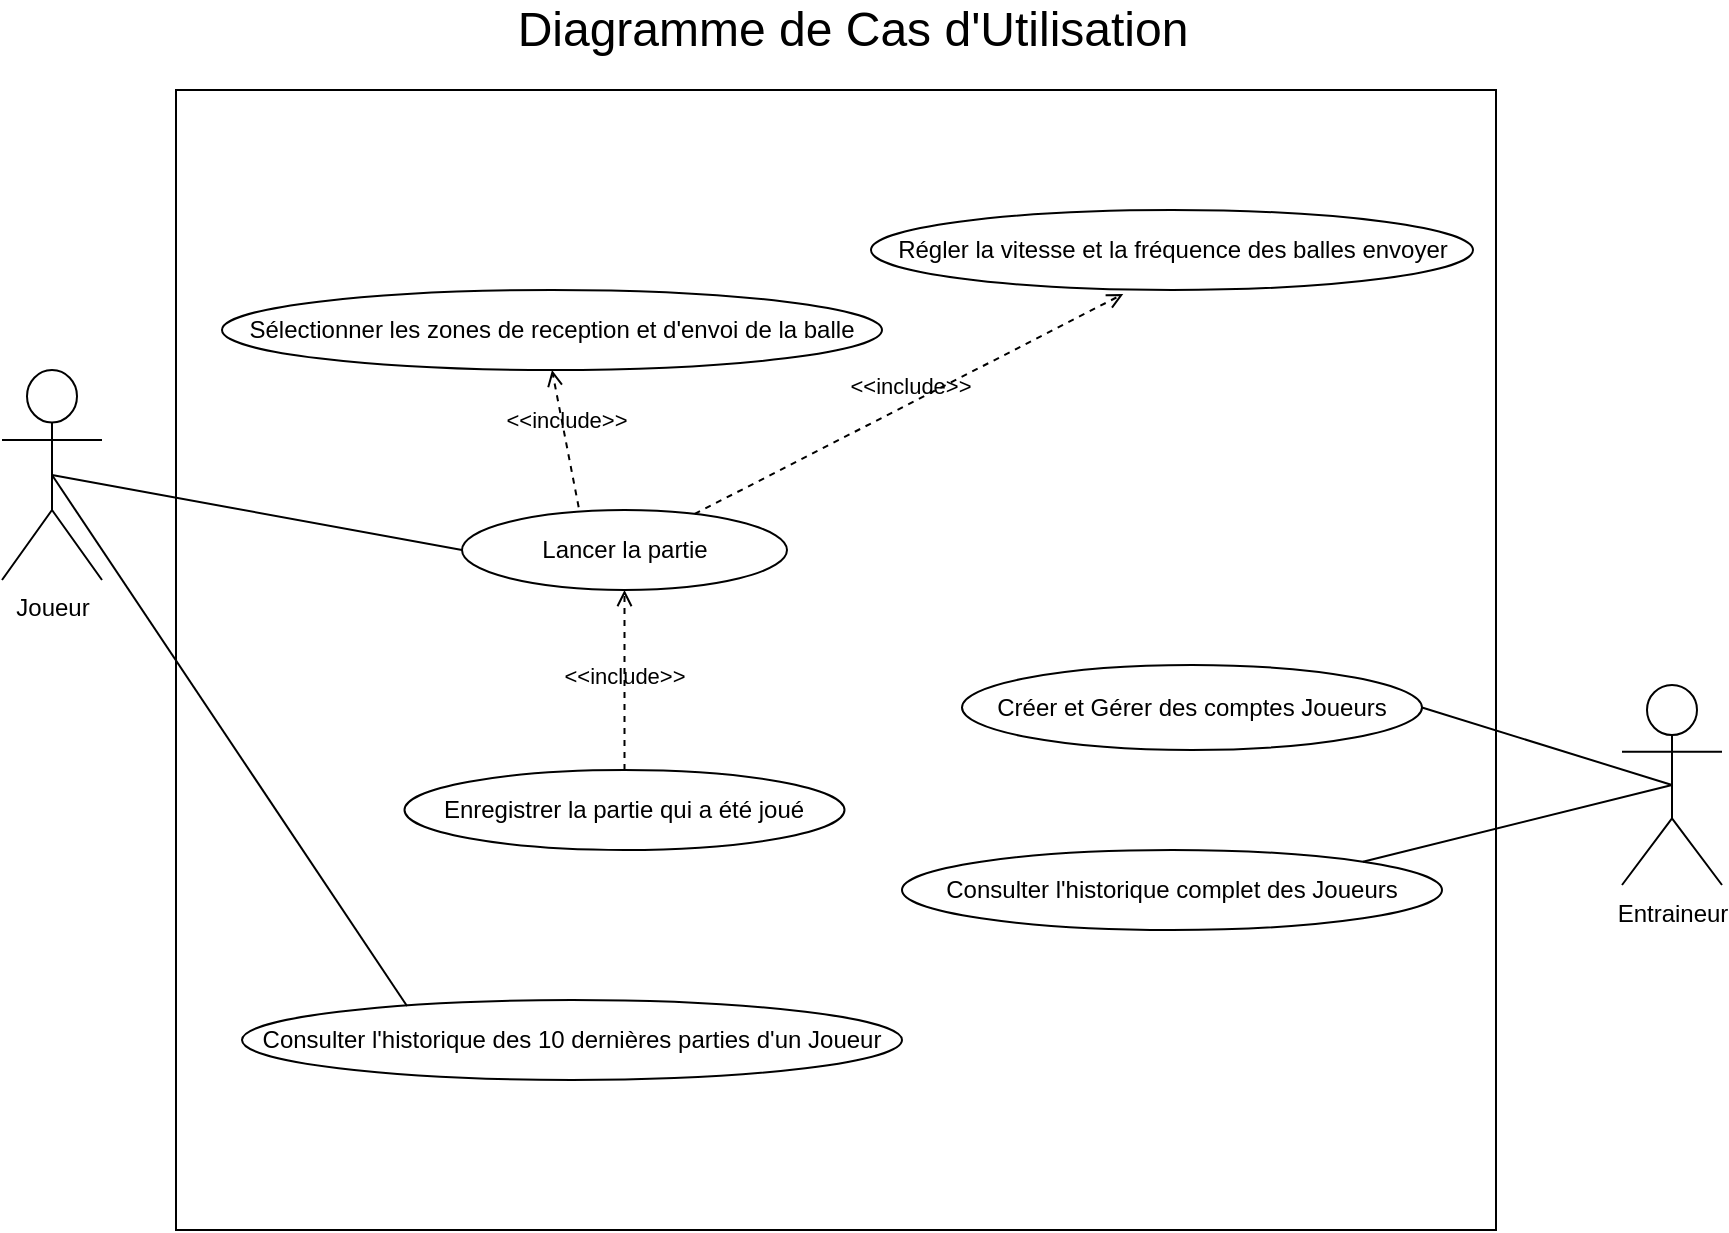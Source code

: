 <mxfile version="16.5.1" type="device"><diagram id="PaNhzz74Y8SkQ8S97t0Y" name="Page-1"><mxGraphModel dx="1038" dy="641" grid="1" gridSize="10" guides="1" tooltips="1" connect="1" arrows="1" fold="1" page="1" pageScale="1" pageWidth="827" pageHeight="1169" math="0" shadow="0"><root><mxCell id="0"/><mxCell id="1" parent="0"/><mxCell id="Qq6qDl6UiFD4bfR4TxRN-4" value="" style="rounded=0;whiteSpace=wrap;html=1;" parent="1" vertex="1"><mxGeometry x="167" y="90" width="660" height="570" as="geometry"/></mxCell><mxCell id="Qq6qDl6UiFD4bfR4TxRN-2" value="Entraineur" style="shape=umlActor;verticalLabelPosition=bottom;verticalAlign=top;html=1;outlineConnect=0;" parent="1" vertex="1"><mxGeometry x="890" y="387.5" width="50" height="100" as="geometry"/></mxCell><mxCell id="Qq6qDl6UiFD4bfR4TxRN-6" value="Créer et Gérer des comptes Joueurs" style="ellipse;whiteSpace=wrap;html=1;" parent="1" vertex="1"><mxGeometry x="560" y="377.5" width="230" height="42.5" as="geometry"/></mxCell><mxCell id="Qq6qDl6UiFD4bfR4TxRN-13" value="Joueur&lt;br&gt;" style="shape=umlActor;verticalLabelPosition=bottom;verticalAlign=top;html=1;outlineConnect=0;" parent="1" vertex="1"><mxGeometry x="80" y="230" width="50" height="105" as="geometry"/></mxCell><mxCell id="Qq6qDl6UiFD4bfR4TxRN-15" value="Régler la vitesse et la fréquence des balles envoyer" style="ellipse;whiteSpace=wrap;html=1;" parent="1" vertex="1"><mxGeometry x="514.5" y="150" width="301" height="40" as="geometry"/></mxCell><mxCell id="Qq6qDl6UiFD4bfR4TxRN-16" value="Sélectionner les zones de reception et d'envoi de la balle" style="ellipse;whiteSpace=wrap;html=1;" parent="1" vertex="1"><mxGeometry x="190" y="190" width="330" height="40" as="geometry"/></mxCell><mxCell id="rO9WbgomSib0iG5ZYwTp-17" value="Enregistrer la partie qui a été joué" style="ellipse;whiteSpace=wrap;html=1;" parent="1" vertex="1"><mxGeometry x="281.25" y="430" width="220" height="40" as="geometry"/></mxCell><mxCell id="rO9WbgomSib0iG5ZYwTp-20" value="Consulter&amp;nbsp;l'historique complet des Joueurs" style="ellipse;whiteSpace=wrap;html=1;" parent="1" vertex="1"><mxGeometry x="530" y="470" width="270" height="40" as="geometry"/></mxCell><mxCell id="rO9WbgomSib0iG5ZYwTp-21" value="Consulter&amp;nbsp;l'historique des 10 dernières parties d'un Joueur" style="ellipse;whiteSpace=wrap;html=1;" parent="1" vertex="1"><mxGeometry x="200" y="545" width="330" height="40" as="geometry"/></mxCell><mxCell id="rO9WbgomSib0iG5ZYwTp-22" style="edgeStyle=orthogonalEdgeStyle;rounded=0;orthogonalLoop=1;jettySize=auto;html=1;exitX=0.5;exitY=1;exitDx=0;exitDy=0;" parent="1" source="rO9WbgomSib0iG5ZYwTp-20" target="rO9WbgomSib0iG5ZYwTp-20" edge="1"><mxGeometry relative="1" as="geometry"/></mxCell><mxCell id="rO9WbgomSib0iG5ZYwTp-28" value="" style="endArrow=none;html=1;rounded=0;entryX=0.5;entryY=0.5;entryDx=0;entryDy=0;entryPerimeter=0;exitX=1;exitY=0.5;exitDx=0;exitDy=0;" parent="1" source="Qq6qDl6UiFD4bfR4TxRN-6" target="Qq6qDl6UiFD4bfR4TxRN-2" edge="1"><mxGeometry width="50" height="50" relative="1" as="geometry"><mxPoint x="440" y="460" as="sourcePoint"/><mxPoint x="490" y="410" as="targetPoint"/></mxGeometry></mxCell><mxCell id="rO9WbgomSib0iG5ZYwTp-29" value="&lt;font style=&quot;font-size: 24px&quot;&gt;Diagramme de Cas d'Utilisation&lt;/font&gt;" style="text;html=1;resizable=0;autosize=1;align=center;verticalAlign=middle;points=[];fillColor=none;strokeColor=none;rounded=0;" parent="1" vertex="1"><mxGeometry x="330" y="50" width="350" height="20" as="geometry"/></mxCell><mxCell id="rO9WbgomSib0iG5ZYwTp-34" value="" style="endArrow=none;html=1;rounded=0;entryX=0.5;entryY=0.5;entryDx=0;entryDy=0;entryPerimeter=0;exitX=0.25;exitY=0.075;exitDx=0;exitDy=0;exitPerimeter=0;" parent="1" source="rO9WbgomSib0iG5ZYwTp-21" target="Qq6qDl6UiFD4bfR4TxRN-13" edge="1"><mxGeometry width="50" height="50" relative="1" as="geometry"><mxPoint x="290" y="370" as="sourcePoint"/><mxPoint x="115" y="267.5" as="targetPoint"/></mxGeometry></mxCell><mxCell id="rO9WbgomSib0iG5ZYwTp-35" value="" style="endArrow=none;html=1;rounded=0;entryX=1;entryY=0;entryDx=0;entryDy=0;exitX=0.5;exitY=0.5;exitDx=0;exitDy=0;exitPerimeter=0;" parent="1" source="Qq6qDl6UiFD4bfR4TxRN-2" target="rO9WbgomSib0iG5ZYwTp-20" edge="1"><mxGeometry width="50" height="50" relative="1" as="geometry"><mxPoint x="300" y="380" as="sourcePoint"/><mxPoint x="125" y="277.5" as="targetPoint"/></mxGeometry></mxCell><mxCell id="rO9WbgomSib0iG5ZYwTp-40" value="" style="endArrow=none;html=1;rounded=0;entryX=0;entryY=0.5;entryDx=0;entryDy=0;exitX=0.5;exitY=0.5;exitDx=0;exitDy=0;exitPerimeter=0;" parent="1" source="Qq6qDl6UiFD4bfR4TxRN-13" target="fOw21_Qq-Z6RJBxuP_dM-2" edge="1"><mxGeometry width="50" height="50" relative="1" as="geometry"><mxPoint x="120" y="260" as="sourcePoint"/><mxPoint x="-32.5" y="215" as="targetPoint"/></mxGeometry></mxCell><mxCell id="rO9WbgomSib0iG5ZYwTp-43" value="&amp;lt;&amp;lt;include&amp;gt;&amp;gt;" style="html=1;verticalAlign=bottom;labelBackgroundColor=none;endArrow=open;endFill=0;dashed=1;rounded=0;entryX=0.5;entryY=1;entryDx=0;entryDy=0;exitX=0.359;exitY=-0.035;exitDx=0;exitDy=0;exitPerimeter=0;" parent="1" source="fOw21_Qq-Z6RJBxuP_dM-2" target="Qq6qDl6UiFD4bfR4TxRN-16" edge="1"><mxGeometry width="160" relative="1" as="geometry"><mxPoint x="348.75" y="337.5" as="sourcePoint"/><mxPoint x="484.038" y="425.858" as="targetPoint"/></mxGeometry></mxCell><mxCell id="fOw21_Qq-Z6RJBxuP_dM-2" value="Lancer la partie" style="ellipse;whiteSpace=wrap;html=1;" parent="1" vertex="1"><mxGeometry x="310" y="300" width="162.5" height="40" as="geometry"/></mxCell><mxCell id="fOw21_Qq-Z6RJBxuP_dM-3" value="&amp;lt;&amp;lt;include&amp;gt;&amp;gt;" style="html=1;verticalAlign=bottom;labelBackgroundColor=none;endArrow=open;endFill=0;dashed=1;rounded=0;entryX=0.419;entryY=1.05;entryDx=0;entryDy=0;entryPerimeter=0;" parent="1" source="fOw21_Qq-Z6RJBxuP_dM-2" target="Qq6qDl6UiFD4bfR4TxRN-15" edge="1"><mxGeometry width="160" relative="1" as="geometry"><mxPoint x="382.703" y="189.917" as="sourcePoint"/><mxPoint x="451.25" y="297.5" as="targetPoint"/></mxGeometry></mxCell><mxCell id="38XwxDcxqOHhbdAYvUt_-1" value="&amp;lt;&amp;lt;include&amp;gt;&amp;gt;" style="html=1;verticalAlign=bottom;labelBackgroundColor=none;endArrow=open;endFill=0;dashed=1;rounded=0;exitX=0.5;exitY=0;exitDx=0;exitDy=0;entryX=0.5;entryY=1;entryDx=0;entryDy=0;" edge="1" parent="1" source="rO9WbgomSib0iG5ZYwTp-17" target="fOw21_Qq-Z6RJBxuP_dM-2"><mxGeometry x="-0.143" width="160" relative="1" as="geometry"><mxPoint x="460" y="380" as="sourcePoint"/><mxPoint x="381" y="350" as="targetPoint"/><mxPoint as="offset"/></mxGeometry></mxCell></root></mxGraphModel></diagram></mxfile>